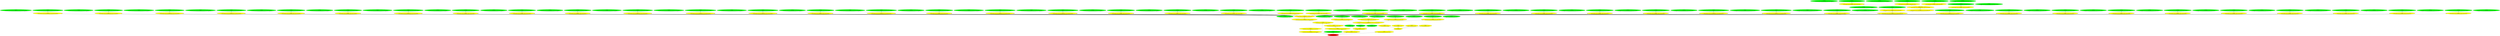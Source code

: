 digraph {
rankdir="BT"
ss_tail_light_16px_unflipped [fillcolor=green style="filled" label="<spriteset>\nss_tail_light_16px_unflipped"]
ss_tail_light_16px_flipped [fillcolor=green style="filled" label="<spriteset>\nss_tail_light_16px_flipped"]
ss_tail_light_empty_unflipped [fillcolor=green style="filled" label="<spriteset>\nss_tail_light_empty_unflipped"]
switch_graphics_layer_tail_light_16px [fillcolor=yellow style="filled" label="<switch>\nswitch_graphics_layer_tail_light_16px"]
ss_spritelayer_cargos_intermodal_cars_empty [fillcolor=green style="filled" label="<spriteset>\nss_spritelayer_cargos_intermodal_cars_empty"]
ss_spritelayer_cargos_intermodal_cars_default_16px_box_DFLT_0_unflipped [fillcolor=green style="filled" label="<spriteset>\nss_spritelayer_cargos_intermodal_cars_default_16px_box_DFLT_0_unflipped"]
ss_spritelayer_cargos_intermodal_cars_default_16px_box_DFLT_0_flipped [fillcolor=green style="filled" label="<spriteset>\nss_spritelayer_cargos_intermodal_cars_default_16px_box_DFLT_0_flipped"]
switch_spritelayer_cargos_intermodal_cars_default_16px_box_DFLT_0 [fillcolor=yellow style="filled" label="<switch>\nswitch_spritelayer_cargos_intermodal_cars_default_16px_box_DFLT_0"]
ss_spritelayer_cargos_intermodal_cars_default_16px_box_DFLT_1_unflipped [fillcolor=green style="filled" label="<spriteset>\nss_spritelayer_cargos_intermodal_cars_default_16px_box_DFLT_1_unflipped"]
ss_spritelayer_cargos_intermodal_cars_default_16px_box_DFLT_1_flipped [fillcolor=green style="filled" label="<spriteset>\nss_spritelayer_cargos_intermodal_cars_default_16px_box_DFLT_1_flipped"]
switch_spritelayer_cargos_intermodal_cars_default_16px_box_DFLT_1 [fillcolor=yellow style="filled" label="<switch>\nswitch_spritelayer_cargos_intermodal_cars_default_16px_box_DFLT_1"]
ss_spritelayer_cargos_intermodal_cars_default_16px_box_DFLT_2_unflipped [fillcolor=green style="filled" label="<spriteset>\nss_spritelayer_cargos_intermodal_cars_default_16px_box_DFLT_2_unflipped"]
ss_spritelayer_cargos_intermodal_cars_default_16px_box_DFLT_2_flipped [fillcolor=green style="filled" label="<spriteset>\nss_spritelayer_cargos_intermodal_cars_default_16px_box_DFLT_2_flipped"]
switch_spritelayer_cargos_intermodal_cars_default_16px_box_DFLT_2 [fillcolor=yellow style="filled" label="<switch>\nswitch_spritelayer_cargos_intermodal_cars_default_16px_box_DFLT_2"]
switch_spritelayer_cargos_intermodal_cars_random_default_16px_box_DFLT [fillcolor=yellow style="filled" label="<random_switch>\nswitch_spritelayer_cargos_intermodal_cars_random_default_16px_box_DFLT"]
ss_spritelayer_cargos_intermodal_cars_default_16px_chemicals_tank_DFLT_0_unflipped [fillcolor=green style="filled" label="<spriteset>\nss_spritelayer_cargos_intermodal_cars_default_16px_chemicals_tank_DFLT_0_unflipped"]
ss_spritelayer_cargos_intermodal_cars_default_16px_chemicals_tank_DFLT_0_flipped [fillcolor=green style="filled" label="<spriteset>\nss_spritelayer_cargos_intermodal_cars_default_16px_chemicals_tank_DFLT_0_flipped"]
switch_spritelayer_cargos_intermodal_cars_default_16px_chemicals_tank_DFLT_0 [fillcolor=yellow style="filled" label="<switch>\nswitch_spritelayer_cargos_intermodal_cars_default_16px_chemicals_tank_DFLT_0"]
ss_spritelayer_cargos_intermodal_cars_default_16px_cryo_tank_DFLT_0_unflipped [fillcolor=green style="filled" label="<spriteset>\nss_spritelayer_cargos_intermodal_cars_default_16px_cryo_tank_DFLT_0_unflipped"]
ss_spritelayer_cargos_intermodal_cars_default_16px_cryo_tank_DFLT_0_flipped [fillcolor=green style="filled" label="<spriteset>\nss_spritelayer_cargos_intermodal_cars_default_16px_cryo_tank_DFLT_0_flipped"]
switch_spritelayer_cargos_intermodal_cars_default_16px_cryo_tank_DFLT_0 [fillcolor=yellow style="filled" label="<switch>\nswitch_spritelayer_cargos_intermodal_cars_default_16px_cryo_tank_DFLT_0"]
ss_spritelayer_cargos_intermodal_cars_default_16px_curtain_side_DFLT_0_unflipped [fillcolor=green style="filled" label="<spriteset>\nss_spritelayer_cargos_intermodal_cars_default_16px_curtain_side_DFLT_0_unflipped"]
ss_spritelayer_cargos_intermodal_cars_default_16px_curtain_side_DFLT_0_flipped [fillcolor=green style="filled" label="<spriteset>\nss_spritelayer_cargos_intermodal_cars_default_16px_curtain_side_DFLT_0_flipped"]
switch_spritelayer_cargos_intermodal_cars_default_16px_curtain_side_DFLT_0 [fillcolor=yellow style="filled" label="<switch>\nswitch_spritelayer_cargos_intermodal_cars_default_16px_curtain_side_DFLT_0"]
ss_spritelayer_cargos_intermodal_cars_default_16px_edibles_tank_DFLT_0_unflipped [fillcolor=green style="filled" label="<spriteset>\nss_spritelayer_cargos_intermodal_cars_default_16px_edibles_tank_DFLT_0_unflipped"]
ss_spritelayer_cargos_intermodal_cars_default_16px_edibles_tank_DFLT_0_flipped [fillcolor=green style="filled" label="<spriteset>\nss_spritelayer_cargos_intermodal_cars_default_16px_edibles_tank_DFLT_0_flipped"]
switch_spritelayer_cargos_intermodal_cars_default_16px_edibles_tank_DFLT_0 [fillcolor=yellow style="filled" label="<switch>\nswitch_spritelayer_cargos_intermodal_cars_default_16px_edibles_tank_DFLT_0"]
ss_spritelayer_cargos_intermodal_cars_default_16px_livestock_DFLT_0_unflipped [fillcolor=green style="filled" label="<spriteset>\nss_spritelayer_cargos_intermodal_cars_default_16px_livestock_DFLT_0_unflipped"]
ss_spritelayer_cargos_intermodal_cars_default_16px_livestock_DFLT_0_flipped [fillcolor=green style="filled" label="<spriteset>\nss_spritelayer_cargos_intermodal_cars_default_16px_livestock_DFLT_0_flipped"]
switch_spritelayer_cargos_intermodal_cars_default_16px_livestock_DFLT_0 [fillcolor=yellow style="filled" label="<switch>\nswitch_spritelayer_cargos_intermodal_cars_default_16px_livestock_DFLT_0"]
ss_spritelayer_cargos_intermodal_cars_default_16px_reefer_DFLT_0_unflipped [fillcolor=green style="filled" label="<spriteset>\nss_spritelayer_cargos_intermodal_cars_default_16px_reefer_DFLT_0_unflipped"]
ss_spritelayer_cargos_intermodal_cars_default_16px_reefer_DFLT_0_flipped [fillcolor=green style="filled" label="<spriteset>\nss_spritelayer_cargos_intermodal_cars_default_16px_reefer_DFLT_0_flipped"]
switch_spritelayer_cargos_intermodal_cars_default_16px_reefer_DFLT_0 [fillcolor=yellow style="filled" label="<switch>\nswitch_spritelayer_cargos_intermodal_cars_default_16px_reefer_DFLT_0"]
ss_spritelayer_cargos_intermodal_cars_default_16px_tank_DFLT_0_unflipped [fillcolor=green style="filled" label="<spriteset>\nss_spritelayer_cargos_intermodal_cars_default_16px_tank_DFLT_0_unflipped"]
ss_spritelayer_cargos_intermodal_cars_default_16px_tank_DFLT_0_flipped [fillcolor=green style="filled" label="<spriteset>\nss_spritelayer_cargos_intermodal_cars_default_16px_tank_DFLT_0_flipped"]
switch_spritelayer_cargos_intermodal_cars_default_16px_tank_DFLT_0 [fillcolor=yellow style="filled" label="<switch>\nswitch_spritelayer_cargos_intermodal_cars_default_16px_tank_DFLT_0"]
ss_spritelayer_cargos_intermodal_cars_default_16px_wood_DFLT_0_unflipped [fillcolor=green style="filled" label="<spriteset>\nss_spritelayer_cargos_intermodal_cars_default_16px_wood_DFLT_0_unflipped"]
ss_spritelayer_cargos_intermodal_cars_default_16px_wood_DFLT_0_flipped [fillcolor=green style="filled" label="<spriteset>\nss_spritelayer_cargos_intermodal_cars_default_16px_wood_DFLT_0_flipped"]
switch_spritelayer_cargos_intermodal_cars_default_16px_wood_DFLT_0 [fillcolor=yellow style="filled" label="<switch>\nswitch_spritelayer_cargos_intermodal_cars_default_16px_wood_DFLT_0"]
ss_spritelayer_cargos_intermodal_cars_default_16px_curtain_side_TYRE_0_unflipped [fillcolor=green style="filled" label="<spriteset>\nss_spritelayer_cargos_intermodal_cars_default_16px_curtain_side_TYRE_0_unflipped"]
ss_spritelayer_cargos_intermodal_cars_default_16px_curtain_side_TYRE_0_flipped [fillcolor=green style="filled" label="<spriteset>\nss_spritelayer_cargos_intermodal_cars_default_16px_curtain_side_TYRE_0_flipped"]
switch_spritelayer_cargos_intermodal_cars_default_16px_curtain_side_TYRE_0 [fillcolor=yellow style="filled" label="<switch>\nswitch_spritelayer_cargos_intermodal_cars_default_16px_curtain_side_TYRE_0"]
ss_spritelayer_cargos_intermodal_cars_default_16px_bulk_LIME_0_unflipped [fillcolor=green style="filled" label="<spriteset>\nss_spritelayer_cargos_intermodal_cars_default_16px_bulk_LIME_0_unflipped"]
ss_spritelayer_cargos_intermodal_cars_default_16px_bulk_LIME_0_flipped [fillcolor=green style="filled" label="<spriteset>\nss_spritelayer_cargos_intermodal_cars_default_16px_bulk_LIME_0_flipped"]
switch_spritelayer_cargos_intermodal_cars_default_16px_bulk_LIME_0 [fillcolor=yellow style="filled" label="<switch>\nswitch_spritelayer_cargos_intermodal_cars_default_16px_bulk_LIME_0"]
ss_spritelayer_cargos_intermodal_cars_default_16px_bulk_SAND_0_unflipped [fillcolor=green style="filled" label="<spriteset>\nss_spritelayer_cargos_intermodal_cars_default_16px_bulk_SAND_0_unflipped"]
ss_spritelayer_cargos_intermodal_cars_default_16px_bulk_SAND_0_flipped [fillcolor=green style="filled" label="<spriteset>\nss_spritelayer_cargos_intermodal_cars_default_16px_bulk_SAND_0_flipped"]
switch_spritelayer_cargos_intermodal_cars_default_16px_bulk_SAND_0 [fillcolor=yellow style="filled" label="<switch>\nswitch_spritelayer_cargos_intermodal_cars_default_16px_bulk_SAND_0"]
ss_spritelayer_cargos_intermodal_cars_default_16px_tank_OIL__0_unflipped [fillcolor=green style="filled" label="<spriteset>\nss_spritelayer_cargos_intermodal_cars_default_16px_tank_OIL__0_unflipped"]
ss_spritelayer_cargos_intermodal_cars_default_16px_tank_OIL__0_flipped [fillcolor=green style="filled" label="<spriteset>\nss_spritelayer_cargos_intermodal_cars_default_16px_tank_OIL__0_flipped"]
switch_spritelayer_cargos_intermodal_cars_default_16px_tank_OIL__0 [fillcolor=yellow style="filled" label="<switch>\nswitch_spritelayer_cargos_intermodal_cars_default_16px_tank_OIL__0"]
ss_spritelayer_cargos_intermodal_cars_default_16px_curtain_side_VPTS_0_unflipped [fillcolor=green style="filled" label="<spriteset>\nss_spritelayer_cargos_intermodal_cars_default_16px_curtain_side_VPTS_0_unflipped"]
ss_spritelayer_cargos_intermodal_cars_default_16px_curtain_side_VPTS_0_flipped [fillcolor=green style="filled" label="<spriteset>\nss_spritelayer_cargos_intermodal_cars_default_16px_curtain_side_VPTS_0_flipped"]
switch_spritelayer_cargos_intermodal_cars_default_16px_curtain_side_VPTS_0 [fillcolor=yellow style="filled" label="<switch>\nswitch_spritelayer_cargos_intermodal_cars_default_16px_curtain_side_VPTS_0"]
ss_spritelayer_cargos_intermodal_cars_default_16px_stake_flatrack_ALUM_0_unflipped [fillcolor=green style="filled" label="<spriteset>\nss_spritelayer_cargos_intermodal_cars_default_16px_stake_flatrack_ALUM_0_unflipped"]
ss_spritelayer_cargos_intermodal_cars_default_16px_stake_flatrack_ALUM_0_flipped [fillcolor=green style="filled" label="<spriteset>\nss_spritelayer_cargos_intermodal_cars_default_16px_stake_flatrack_ALUM_0_flipped"]
switch_spritelayer_cargos_intermodal_cars_default_16px_stake_flatrack_ALUM_0 [fillcolor=yellow style="filled" label="<switch>\nswitch_spritelayer_cargos_intermodal_cars_default_16px_stake_flatrack_ALUM_0"]
ss_spritelayer_cargos_intermodal_cars_default_16px_curtain_side_VENG_0_unflipped [fillcolor=green style="filled" label="<spriteset>\nss_spritelayer_cargos_intermodal_cars_default_16px_curtain_side_VENG_0_unflipped"]
ss_spritelayer_cargos_intermodal_cars_default_16px_curtain_side_VENG_0_flipped [fillcolor=green style="filled" label="<spriteset>\nss_spritelayer_cargos_intermodal_cars_default_16px_curtain_side_VENG_0_flipped"]
switch_spritelayer_cargos_intermodal_cars_default_16px_curtain_side_VENG_0 [fillcolor=yellow style="filled" label="<switch>\nswitch_spritelayer_cargos_intermodal_cars_default_16px_curtain_side_VENG_0"]
ss_spritelayer_cargos_intermodal_cars_default_16px_bulk_POTA_0_unflipped [fillcolor=green style="filled" label="<spriteset>\nss_spritelayer_cargos_intermodal_cars_default_16px_bulk_POTA_0_unflipped"]
ss_spritelayer_cargos_intermodal_cars_default_16px_bulk_POTA_0_flipped [fillcolor=green style="filled" label="<spriteset>\nss_spritelayer_cargos_intermodal_cars_default_16px_bulk_POTA_0_flipped"]
switch_spritelayer_cargos_intermodal_cars_default_16px_bulk_POTA_0 [fillcolor=yellow style="filled" label="<switch>\nswitch_spritelayer_cargos_intermodal_cars_default_16px_bulk_POTA_0"]
ss_spritelayer_cargos_intermodal_cars_default_16px_stake_flatrack_STST_0_unflipped [fillcolor=green style="filled" label="<spriteset>\nss_spritelayer_cargos_intermodal_cars_default_16px_stake_flatrack_STST_0_unflipped"]
ss_spritelayer_cargos_intermodal_cars_default_16px_stake_flatrack_STST_0_flipped [fillcolor=green style="filled" label="<spriteset>\nss_spritelayer_cargos_intermodal_cars_default_16px_stake_flatrack_STST_0_flipped"]
switch_spritelayer_cargos_intermodal_cars_default_16px_stake_flatrack_STST_0 [fillcolor=yellow style="filled" label="<switch>\nswitch_spritelayer_cargos_intermodal_cars_default_16px_stake_flatrack_STST_0"]
ss_spritelayer_cargos_intermodal_cars_default_16px_bulk_COAL_0_unflipped [fillcolor=green style="filled" label="<spriteset>\nss_spritelayer_cargos_intermodal_cars_default_16px_bulk_COAL_0_unflipped"]
ss_spritelayer_cargos_intermodal_cars_default_16px_bulk_COAL_0_flipped [fillcolor=green style="filled" label="<spriteset>\nss_spritelayer_cargos_intermodal_cars_default_16px_bulk_COAL_0_flipped"]
switch_spritelayer_cargos_intermodal_cars_default_16px_bulk_COAL_0 [fillcolor=yellow style="filled" label="<switch>\nswitch_spritelayer_cargos_intermodal_cars_default_16px_bulk_COAL_0"]
ss_spritelayer_cargos_intermodal_cars_default_16px_stake_flatrack_STAL_0_unflipped [fillcolor=green style="filled" label="<spriteset>\nss_spritelayer_cargos_intermodal_cars_default_16px_stake_flatrack_STAL_0_unflipped"]
ss_spritelayer_cargos_intermodal_cars_default_16px_stake_flatrack_STAL_0_flipped [fillcolor=green style="filled" label="<spriteset>\nss_spritelayer_cargos_intermodal_cars_default_16px_stake_flatrack_STAL_0_flipped"]
switch_spritelayer_cargos_intermodal_cars_default_16px_stake_flatrack_STAL_0 [fillcolor=yellow style="filled" label="<switch>\nswitch_spritelayer_cargos_intermodal_cars_default_16px_stake_flatrack_STAL_0"]
ss_spritelayer_cargos_intermodal_cars_default_16px_stake_flatrack_STCB_0_unflipped [fillcolor=green style="filled" label="<spriteset>\nss_spritelayer_cargos_intermodal_cars_default_16px_stake_flatrack_STCB_0_unflipped"]
ss_spritelayer_cargos_intermodal_cars_default_16px_stake_flatrack_STCB_0_flipped [fillcolor=green style="filled" label="<spriteset>\nss_spritelayer_cargos_intermodal_cars_default_16px_stake_flatrack_STCB_0_flipped"]
switch_spritelayer_cargos_intermodal_cars_default_16px_stake_flatrack_STCB_0 [fillcolor=yellow style="filled" label="<switch>\nswitch_spritelayer_cargos_intermodal_cars_default_16px_stake_flatrack_STCB_0"]
ss_spritelayer_cargos_intermodal_cars_default_16px_bulk_SCMT_0_unflipped [fillcolor=green style="filled" label="<spriteset>\nss_spritelayer_cargos_intermodal_cars_default_16px_bulk_SCMT_0_unflipped"]
ss_spritelayer_cargos_intermodal_cars_default_16px_bulk_SCMT_0_flipped [fillcolor=green style="filled" label="<spriteset>\nss_spritelayer_cargos_intermodal_cars_default_16px_bulk_SCMT_0_flipped"]
switch_spritelayer_cargos_intermodal_cars_default_16px_bulk_SCMT_0 [fillcolor=yellow style="filled" label="<switch>\nswitch_spritelayer_cargos_intermodal_cars_default_16px_bulk_SCMT_0"]
ss_spritelayer_cargos_intermodal_cars_default_16px_bulk_PHOS_0_unflipped [fillcolor=green style="filled" label="<spriteset>\nss_spritelayer_cargos_intermodal_cars_default_16px_bulk_PHOS_0_unflipped"]
ss_spritelayer_cargos_intermodal_cars_default_16px_bulk_PHOS_0_flipped [fillcolor=green style="filled" label="<spriteset>\nss_spritelayer_cargos_intermodal_cars_default_16px_bulk_PHOS_0_flipped"]
switch_spritelayer_cargos_intermodal_cars_default_16px_bulk_PHOS_0 [fillcolor=yellow style="filled" label="<switch>\nswitch_spritelayer_cargos_intermodal_cars_default_16px_bulk_PHOS_0"]
ss_spritelayer_cargos_intermodal_cars_default_16px_bulk_AORE_0_unflipped [fillcolor=green style="filled" label="<spriteset>\nss_spritelayer_cargos_intermodal_cars_default_16px_bulk_AORE_0_unflipped"]
ss_spritelayer_cargos_intermodal_cars_default_16px_bulk_AORE_0_flipped [fillcolor=green style="filled" label="<spriteset>\nss_spritelayer_cargos_intermodal_cars_default_16px_bulk_AORE_0_flipped"]
switch_spritelayer_cargos_intermodal_cars_default_16px_bulk_AORE_0 [fillcolor=yellow style="filled" label="<switch>\nswitch_spritelayer_cargos_intermodal_cars_default_16px_bulk_AORE_0"]
ss_spritelayer_cargos_intermodal_cars_default_16px_bulk_MNO2_0_unflipped [fillcolor=green style="filled" label="<spriteset>\nss_spritelayer_cargos_intermodal_cars_default_16px_bulk_MNO2_0_unflipped"]
ss_spritelayer_cargos_intermodal_cars_default_16px_bulk_MNO2_0_flipped [fillcolor=green style="filled" label="<spriteset>\nss_spritelayer_cargos_intermodal_cars_default_16px_bulk_MNO2_0_flipped"]
switch_spritelayer_cargos_intermodal_cars_default_16px_bulk_MNO2_0 [fillcolor=yellow style="filled" label="<switch>\nswitch_spritelayer_cargos_intermodal_cars_default_16px_bulk_MNO2_0"]
ss_spritelayer_cargos_intermodal_cars_default_16px_bulk_CORE_0_unflipped [fillcolor=green style="filled" label="<spriteset>\nss_spritelayer_cargos_intermodal_cars_default_16px_bulk_CORE_0_unflipped"]
ss_spritelayer_cargos_intermodal_cars_default_16px_bulk_CORE_0_flipped [fillcolor=green style="filled" label="<spriteset>\nss_spritelayer_cargos_intermodal_cars_default_16px_bulk_CORE_0_flipped"]
switch_spritelayer_cargos_intermodal_cars_default_16px_bulk_CORE_0 [fillcolor=yellow style="filled" label="<switch>\nswitch_spritelayer_cargos_intermodal_cars_default_16px_bulk_CORE_0"]
ss_spritelayer_cargos_intermodal_cars_default_16px_tank_RUBR_0_unflipped [fillcolor=green style="filled" label="<spriteset>\nss_spritelayer_cargos_intermodal_cars_default_16px_tank_RUBR_0_unflipped"]
ss_spritelayer_cargos_intermodal_cars_default_16px_tank_RUBR_0_flipped [fillcolor=green style="filled" label="<spriteset>\nss_spritelayer_cargos_intermodal_cars_default_16px_tank_RUBR_0_flipped"]
switch_spritelayer_cargos_intermodal_cars_default_16px_tank_RUBR_0 [fillcolor=yellow style="filled" label="<switch>\nswitch_spritelayer_cargos_intermodal_cars_default_16px_tank_RUBR_0"]
ss_spritelayer_cargos_intermodal_cars_default_16px_bulk_IORE_0_unflipped [fillcolor=green style="filled" label="<spriteset>\nss_spritelayer_cargos_intermodal_cars_default_16px_bulk_IORE_0_unflipped"]
ss_spritelayer_cargos_intermodal_cars_default_16px_bulk_IORE_0_flipped [fillcolor=green style="filled" label="<spriteset>\nss_spritelayer_cargos_intermodal_cars_default_16px_bulk_IORE_0_flipped"]
switch_spritelayer_cargos_intermodal_cars_default_16px_bulk_IORE_0 [fillcolor=yellow style="filled" label="<switch>\nswitch_spritelayer_cargos_intermodal_cars_default_16px_bulk_IORE_0"]
ss_spritelayer_cargos_intermodal_cars_default_16px_tank_CTAR_0_unflipped [fillcolor=green style="filled" label="<spriteset>\nss_spritelayer_cargos_intermodal_cars_default_16px_tank_CTAR_0_unflipped"]
ss_spritelayer_cargos_intermodal_cars_default_16px_tank_CTAR_0_flipped [fillcolor=green style="filled" label="<spriteset>\nss_spritelayer_cargos_intermodal_cars_default_16px_tank_CTAR_0_flipped"]
switch_spritelayer_cargos_intermodal_cars_default_16px_tank_CTAR_0 [fillcolor=yellow style="filled" label="<switch>\nswitch_spritelayer_cargos_intermodal_cars_default_16px_tank_CTAR_0"]
ss_spritelayer_cargos_intermodal_cars_default_16px_bulk_NITR_0_unflipped [fillcolor=green style="filled" label="<spriteset>\nss_spritelayer_cargos_intermodal_cars_default_16px_bulk_NITR_0_unflipped"]
ss_spritelayer_cargos_intermodal_cars_default_16px_bulk_NITR_0_flipped [fillcolor=green style="filled" label="<spriteset>\nss_spritelayer_cargos_intermodal_cars_default_16px_bulk_NITR_0_flipped"]
switch_spritelayer_cargos_intermodal_cars_default_16px_bulk_NITR_0 [fillcolor=yellow style="filled" label="<switch>\nswitch_spritelayer_cargos_intermodal_cars_default_16px_bulk_NITR_0"]
ss_spritelayer_cargos_intermodal_cars_default_16px_bulk_CASS_0_unflipped [fillcolor=green style="filled" label="<spriteset>\nss_spritelayer_cargos_intermodal_cars_default_16px_bulk_CASS_0_unflipped"]
ss_spritelayer_cargos_intermodal_cars_default_16px_bulk_CASS_0_flipped [fillcolor=green style="filled" label="<spriteset>\nss_spritelayer_cargos_intermodal_cars_default_16px_bulk_CASS_0_flipped"]
switch_spritelayer_cargos_intermodal_cars_default_16px_bulk_CASS_0 [fillcolor=yellow style="filled" label="<switch>\nswitch_spritelayer_cargos_intermodal_cars_default_16px_bulk_CASS_0"]
ss_spritelayer_cargos_intermodal_cars_default_16px_tank_PETR_0_unflipped [fillcolor=green style="filled" label="<spriteset>\nss_spritelayer_cargos_intermodal_cars_default_16px_tank_PETR_0_unflipped"]
ss_spritelayer_cargos_intermodal_cars_default_16px_tank_PETR_0_flipped [fillcolor=green style="filled" label="<spriteset>\nss_spritelayer_cargos_intermodal_cars_default_16px_tank_PETR_0_flipped"]
switch_spritelayer_cargos_intermodal_cars_default_16px_tank_PETR_0 [fillcolor=yellow style="filled" label="<switch>\nswitch_spritelayer_cargos_intermodal_cars_default_16px_tank_PETR_0"]
ss_spritelayer_cargos_intermodal_cars_default_16px_stake_flatrack_ZINC_0_unflipped [fillcolor=green style="filled" label="<spriteset>\nss_spritelayer_cargos_intermodal_cars_default_16px_stake_flatrack_ZINC_0_unflipped"]
ss_spritelayer_cargos_intermodal_cars_default_16px_stake_flatrack_ZINC_0_flipped [fillcolor=green style="filled" label="<spriteset>\nss_spritelayer_cargos_intermodal_cars_default_16px_stake_flatrack_ZINC_0_flipped"]
switch_spritelayer_cargos_intermodal_cars_default_16px_stake_flatrack_ZINC_0 [fillcolor=yellow style="filled" label="<switch>\nswitch_spritelayer_cargos_intermodal_cars_default_16px_stake_flatrack_ZINC_0"]
ss_spritelayer_cargos_intermodal_cars_default_16px_stake_flatrack_PIPE_0_unflipped [fillcolor=green style="filled" label="<spriteset>\nss_spritelayer_cargos_intermodal_cars_default_16px_stake_flatrack_PIPE_0_unflipped"]
ss_spritelayer_cargos_intermodal_cars_default_16px_stake_flatrack_PIPE_0_flipped [fillcolor=green style="filled" label="<spriteset>\nss_spritelayer_cargos_intermodal_cars_default_16px_stake_flatrack_PIPE_0_flipped"]
switch_spritelayer_cargos_intermodal_cars_default_16px_stake_flatrack_PIPE_0 [fillcolor=yellow style="filled" label="<switch>\nswitch_spritelayer_cargos_intermodal_cars_default_16px_stake_flatrack_PIPE_0"]
ss_spritelayer_cargos_intermodal_cars_default_16px_bulk_GRVL_0_unflipped [fillcolor=green style="filled" label="<spriteset>\nss_spritelayer_cargos_intermodal_cars_default_16px_bulk_GRVL_0_unflipped"]
ss_spritelayer_cargos_intermodal_cars_default_16px_bulk_GRVL_0_flipped [fillcolor=green style="filled" label="<spriteset>\nss_spritelayer_cargos_intermodal_cars_default_16px_bulk_GRVL_0_flipped"]
switch_spritelayer_cargos_intermodal_cars_default_16px_bulk_GRVL_0 [fillcolor=yellow style="filled" label="<switch>\nswitch_spritelayer_cargos_intermodal_cars_default_16px_bulk_GRVL_0"]
ss_spritelayer_cargos_intermodal_cars_default_16px_cryo_tank_CHLO_0_unflipped [fillcolor=green style="filled" label="<spriteset>\nss_spritelayer_cargos_intermodal_cars_default_16px_cryo_tank_CHLO_0_unflipped"]
ss_spritelayer_cargos_intermodal_cars_default_16px_cryo_tank_CHLO_0_flipped [fillcolor=green style="filled" label="<spriteset>\nss_spritelayer_cargos_intermodal_cars_default_16px_cryo_tank_CHLO_0_flipped"]
switch_spritelayer_cargos_intermodal_cars_default_16px_cryo_tank_CHLO_0 [fillcolor=yellow style="filled" label="<switch>\nswitch_spritelayer_cargos_intermodal_cars_default_16px_cryo_tank_CHLO_0"]
ss_spritelayer_cargos_intermodal_cars_default_16px_bulk_COKE_0_unflipped [fillcolor=green style="filled" label="<spriteset>\nss_spritelayer_cargos_intermodal_cars_default_16px_bulk_COKE_0_unflipped"]
ss_spritelayer_cargos_intermodal_cars_default_16px_bulk_COKE_0_flipped [fillcolor=green style="filled" label="<spriteset>\nss_spritelayer_cargos_intermodal_cars_default_16px_bulk_COKE_0_flipped"]
switch_spritelayer_cargos_intermodal_cars_default_16px_bulk_COKE_0 [fillcolor=yellow style="filled" label="<switch>\nswitch_spritelayer_cargos_intermodal_cars_default_16px_bulk_COKE_0"]
ss_spritelayer_cargos_intermodal_cars_default_16px_bulk_KAOL_0_unflipped [fillcolor=green style="filled" label="<spriteset>\nss_spritelayer_cargos_intermodal_cars_default_16px_bulk_KAOL_0_unflipped"]
ss_spritelayer_cargos_intermodal_cars_default_16px_bulk_KAOL_0_flipped [fillcolor=green style="filled" label="<spriteset>\nss_spritelayer_cargos_intermodal_cars_default_16px_bulk_KAOL_0_flipped"]
switch_spritelayer_cargos_intermodal_cars_default_16px_bulk_KAOL_0 [fillcolor=yellow style="filled" label="<switch>\nswitch_spritelayer_cargos_intermodal_cars_default_16px_bulk_KAOL_0"]
ss_spritelayer_cargos_intermodal_cars_default_16px_bulk_PORE_0_unflipped [fillcolor=green style="filled" label="<spriteset>\nss_spritelayer_cargos_intermodal_cars_default_16px_bulk_PORE_0_unflipped"]
ss_spritelayer_cargos_intermodal_cars_default_16px_bulk_PORE_0_flipped [fillcolor=green style="filled" label="<spriteset>\nss_spritelayer_cargos_intermodal_cars_default_16px_bulk_PORE_0_flipped"]
switch_spritelayer_cargos_intermodal_cars_default_16px_bulk_PORE_0 [fillcolor=yellow style="filled" label="<switch>\nswitch_spritelayer_cargos_intermodal_cars_default_16px_bulk_PORE_0"]
ss_spritelayer_cargos_intermodal_cars_default_16px_bulk_SGBT_0_unflipped [fillcolor=green style="filled" label="<spriteset>\nss_spritelayer_cargos_intermodal_cars_default_16px_bulk_SGBT_0_unflipped"]
ss_spritelayer_cargos_intermodal_cars_default_16px_bulk_SGBT_0_flipped [fillcolor=green style="filled" label="<spriteset>\nss_spritelayer_cargos_intermodal_cars_default_16px_bulk_SGBT_0_flipped"]
switch_spritelayer_cargos_intermodal_cars_default_16px_bulk_SGBT_0 [fillcolor=yellow style="filled" label="<switch>\nswitch_spritelayer_cargos_intermodal_cars_default_16px_bulk_SGBT_0"]
ss_spritelayer_cargos_intermodal_cars_default_16px_bulk_SLAG_0_unflipped [fillcolor=green style="filled" label="<spriteset>\nss_spritelayer_cargos_intermodal_cars_default_16px_bulk_SLAG_0_unflipped"]
ss_spritelayer_cargos_intermodal_cars_default_16px_bulk_SLAG_0_flipped [fillcolor=green style="filled" label="<spriteset>\nss_spritelayer_cargos_intermodal_cars_default_16px_bulk_SLAG_0_flipped"]
switch_spritelayer_cargos_intermodal_cars_default_16px_bulk_SLAG_0 [fillcolor=yellow style="filled" label="<switch>\nswitch_spritelayer_cargos_intermodal_cars_default_16px_bulk_SLAG_0"]
ss_spritelayer_cargos_intermodal_cars_default_16px_bulk_SALT_0_unflipped [fillcolor=green style="filled" label="<spriteset>\nss_spritelayer_cargos_intermodal_cars_default_16px_bulk_SALT_0_unflipped"]
ss_spritelayer_cargos_intermodal_cars_default_16px_bulk_SALT_0_flipped [fillcolor=green style="filled" label="<spriteset>\nss_spritelayer_cargos_intermodal_cars_default_16px_bulk_SALT_0_flipped"]
switch_spritelayer_cargos_intermodal_cars_default_16px_bulk_SALT_0 [fillcolor=yellow style="filled" label="<switch>\nswitch_spritelayer_cargos_intermodal_cars_default_16px_bulk_SALT_0"]
ss_spritelayer_cargos_intermodal_cars_default_16px_bulk_SASH_0_unflipped [fillcolor=green style="filled" label="<spriteset>\nss_spritelayer_cargos_intermodal_cars_default_16px_bulk_SASH_0_unflipped"]
ss_spritelayer_cargos_intermodal_cars_default_16px_bulk_SASH_0_flipped [fillcolor=green style="filled" label="<spriteset>\nss_spritelayer_cargos_intermodal_cars_default_16px_bulk_SASH_0_flipped"]
switch_spritelayer_cargos_intermodal_cars_default_16px_bulk_SASH_0 [fillcolor=yellow style="filled" label="<switch>\nswitch_spritelayer_cargos_intermodal_cars_default_16px_bulk_SASH_0"]
ss_spritelayer_cargos_intermodal_cars_default_16px_tank_SULP_0_unflipped [fillcolor=green style="filled" label="<spriteset>\nss_spritelayer_cargos_intermodal_cars_default_16px_tank_SULP_0_unflipped"]
ss_spritelayer_cargos_intermodal_cars_default_16px_tank_SULP_0_flipped [fillcolor=green style="filled" label="<spriteset>\nss_spritelayer_cargos_intermodal_cars_default_16px_tank_SULP_0_flipped"]
switch_spritelayer_cargos_intermodal_cars_default_16px_tank_SULP_0 [fillcolor=yellow style="filled" label="<switch>\nswitch_spritelayer_cargos_intermodal_cars_default_16px_tank_SULP_0"]
ss_spritelayer_cargos_intermodal_cars_default_16px_bulk_CLAY_0_unflipped [fillcolor=green style="filled" label="<spriteset>\nss_spritelayer_cargos_intermodal_cars_default_16px_bulk_CLAY_0_unflipped"]
ss_spritelayer_cargos_intermodal_cars_default_16px_bulk_CLAY_0_flipped [fillcolor=green style="filled" label="<spriteset>\nss_spritelayer_cargos_intermodal_cars_default_16px_bulk_CLAY_0_flipped"]
switch_spritelayer_cargos_intermodal_cars_default_16px_bulk_CLAY_0 [fillcolor=yellow style="filled" label="<switch>\nswitch_spritelayer_cargos_intermodal_cars_default_16px_bulk_CLAY_0"]
switch_spritelayer_cargos_containers_check_cargo_class_liquid_default_16px [fillcolor=yellow style="filled" label="<switch>\nswitch_spritelayer_cargos_containers_check_cargo_class_liquid_default_16px"]
switch_spritelayer_cargos_containers_check_cargo_class_refrigerated_default_16px [fillcolor=yellow style="filled" label="<switch>\nswitch_spritelayer_cargos_containers_check_cargo_class_refrigerated_default_16px"]
switch_spritelayer_cargos_intermodal_cars_default_16px [fillcolor=yellow style="filled" label="<switch>\nswitch_spritelayer_cargos_intermodal_cars_default_16px"]
switch_cargo_capacity_by_cargo_0 [fillcolor=yellow style="filled" label="<switch>\nswitch_cargo_capacity_by_cargo_0"]
switch_cargo_capacity_by_cargo_1 [fillcolor=yellow style="filled" label="<switch>\nswitch_cargo_capacity_by_cargo_1"]
switch_cargo_capacity_by_cargo_2 [fillcolor=yellow style="filled" label="<switch>\nswitch_cargo_capacity_by_cargo_2"]
switch_cargo_capacity_by_cargo_3 [fillcolor=yellow style="filled" label="<switch>\nswitch_cargo_capacity_by_cargo_3"]
switch_cargo_capacity [fillcolor=yellow style="filled" label="<switch>\nswitch_cargo_capacity"]
intermodal_car_switch_colour_mapping_not_a_cargo_sprinter [fillcolor=yellow style="filled" label="<switch>\nintermodal_car_switch_colour_mapping_not_a_cargo_sprinter"]
intermodal_car_switch_colour_mapping_force_if_cargo_sprinter [fillcolor=yellow style="filled" label="<switch>\nintermodal_car_switch_colour_mapping_force_if_cargo_sprinter"]
intermodal_car_pony_gen_4A_ss_default_unflipped [fillcolor=green style="filled" label="<spriteset>\nintermodal_car_pony_gen_4A_ss_default_unflipped"]
intermodal_car_pony_gen_4A_ss_default_flipped [fillcolor=green style="filled" label="<spriteset>\nintermodal_car_pony_gen_4A_ss_default_flipped"]
intermodal_car_pony_gen_4A_switch_graphics_platform_default [fillcolor=yellow style="filled" label="<switch>\nintermodal_car_pony_gen_4A_switch_graphics_platform_default"]
intermodal_car_pony_gen_4A_ss_first_unflipped [fillcolor=green style="filled" label="<spriteset>\nintermodal_car_pony_gen_4A_ss_first_unflipped"]
intermodal_car_pony_gen_4A_ss_first_flipped [fillcolor=green style="filled" label="<spriteset>\nintermodal_car_pony_gen_4A_ss_first_flipped"]
intermodal_car_pony_gen_4A_switch_graphics_platform_first [fillcolor=yellow style="filled" label="<switch>\nintermodal_car_pony_gen_4A_switch_graphics_platform_first"]
intermodal_car_pony_gen_4A_ss_last_unflipped [fillcolor=green style="filled" label="<spriteset>\nintermodal_car_pony_gen_4A_ss_last_unflipped"]
intermodal_car_pony_gen_4A_ss_last_flipped [fillcolor=green style="filled" label="<spriteset>\nintermodal_car_pony_gen_4A_ss_last_flipped"]
intermodal_car_pony_gen_4A_switch_graphics_platform_last [fillcolor=yellow style="filled" label="<switch>\nintermodal_car_pony_gen_4A_switch_graphics_platform_last"]
intermodal_car_pony_gen_4A_ss_middle_unflipped [fillcolor=green style="filled" label="<spriteset>\nintermodal_car_pony_gen_4A_ss_middle_unflipped"]
intermodal_car_pony_gen_4A_ss_middle_flipped [fillcolor=green style="filled" label="<spriteset>\nintermodal_car_pony_gen_4A_ss_middle_flipped"]
intermodal_car_pony_gen_4A_switch_graphics_platform_middle [fillcolor=yellow style="filled" label="<switch>\nintermodal_car_pony_gen_4A_switch_graphics_platform_middle"]
intermodal_car_pony_gen_4A_switch_graphics_platform_position_in_consist_entry_point [fillcolor=yellow style="filled" label="<switch>\nintermodal_car_pony_gen_4A_switch_graphics_platform_position_in_consist_entry_point"]
intermodal_car_pony_gen_4A_switch_graphics_containers_check_cargo [fillcolor=yellow style="filled" label="<switch>\nintermodal_car_pony_gen_4A_switch_graphics_containers_check_cargo"]
intermodal_car_pony_gen_4A_switch_graphics_containers [fillcolor=yellow style="filled" label="<switch>\nintermodal_car_pony_gen_4A_switch_graphics_containers"]
intermodal_car_pony_gen_4A_switch_graphics_vehicle [fillcolor=yellow style="filled" label="<switch>\nintermodal_car_pony_gen_4A_switch_graphics_vehicle"]
intermodal_car_pony_gen_4A_ss_vehicle_purchase [fillcolor=green style="filled" label="<spriteset>\nintermodal_car_pony_gen_4A_ss_vehicle_purchase"]
intermodal_car_pony_gen_4A_switch_set_layers_register_more_sprites [fillcolor=yellow style="filled" label="<switch>\nintermodal_car_pony_gen_4A_switch_set_layers_register_more_sprites"]
intermodal_car_pony_gen_4A_switch_graphics [fillcolor=yellow style="filled" label="<switch>\nintermodal_car_pony_gen_4A_switch_graphics"]
intermodal_car_pony_gen_4A_switch_cargo_capacity [fillcolor=yellow style="filled" label="<switch>\nintermodal_car_pony_gen_4A_switch_cargo_capacity"]
intermodal_car_pony_gen_4A [fillcolor=red style="filled" label="<FEAT_TRAINS 3880>\nintermodal_car_pony_gen_4A"]
switch_spritelayer_cargos_intermodal_cars_default_16px_cryo_tank_CHLO_0->ss_spritelayer_cargos_intermodal_cars_default_16px_cryo_tank_CHLO_0_flipped
switch_spritelayer_cargos_intermodal_cars_default_16px_curtain_side_DFLT_0->ss_spritelayer_cargos_intermodal_cars_default_16px_curtain_side_DFLT_0_unflipped
switch_spritelayer_cargos_intermodal_cars_default_16px->switch_spritelayer_cargos_intermodal_cars_default_16px_curtain_side_VPTS_0
intermodal_car_pony_gen_4A_switch_graphics_containers_check_cargo->ss_spritelayer_cargos_intermodal_cars_empty
switch_spritelayer_cargos_intermodal_cars_default_16px_bulk_IORE_0->ss_spritelayer_cargos_intermodal_cars_default_16px_bulk_IORE_0_unflipped
switch_spritelayer_cargos_intermodal_cars_default_16px_bulk_POTA_0->ss_spritelayer_cargos_intermodal_cars_default_16px_bulk_POTA_0_flipped
intermodal_car_pony_gen_4A_switch_graphics_platform_middle->intermodal_car_pony_gen_4A_ss_middle_unflipped
switch_spritelayer_cargos_intermodal_cars_default_16px->switch_spritelayer_cargos_intermodal_cars_default_16px_bulk_GRVL_0
switch_spritelayer_cargos_intermodal_cars_default_16px->switch_spritelayer_cargos_intermodal_cars_default_16px_tank_SULP_0
intermodal_car_pony_gen_4A_switch_graphics->intermodal_car_pony_gen_4A_switch_set_layers_register_more_sprites
intermodal_car_pony_gen_4A_switch_graphics->switch_graphics_layer_tail_light_16px
intermodal_car_pony_gen_4A->intermodal_car_pony_gen_4A_ss_vehicle_purchase
switch_spritelayer_cargos_intermodal_cars_default_16px_bulk_SAND_0->ss_spritelayer_cargos_intermodal_cars_default_16px_bulk_SAND_0_unflipped
switch_spritelayer_cargos_intermodal_cars_default_16px_curtain_side_VPTS_0->ss_spritelayer_cargos_intermodal_cars_default_16px_curtain_side_VPTS_0_flipped
intermodal_car_pony_gen_4A->intermodal_car_pony_gen_4A_switch_graphics
switch_spritelayer_cargos_intermodal_cars_default_16px_cryo_tank_DFLT_0->ss_spritelayer_cargos_intermodal_cars_default_16px_cryo_tank_DFLT_0_unflipped
switch_spritelayer_cargos_intermodal_cars_default_16px_stake_flatrack_PIPE_0->ss_spritelayer_cargos_intermodal_cars_default_16px_stake_flatrack_PIPE_0_unflipped
switch_spritelayer_cargos_intermodal_cars_default_16px_tank_OIL__0->ss_spritelayer_cargos_intermodal_cars_default_16px_tank_OIL__0_unflipped
intermodal_car_pony_gen_4A->intermodal_car_pony_gen_4A_switch_cargo_capacity
switch_spritelayer_cargos_intermodal_cars_default_16px_bulk_MNO2_0->ss_spritelayer_cargos_intermodal_cars_default_16px_bulk_MNO2_0_unflipped
switch_spritelayer_cargos_intermodal_cars_default_16px_bulk_MNO2_0->ss_spritelayer_cargos_intermodal_cars_default_16px_bulk_MNO2_0_flipped
switch_spritelayer_cargos_intermodal_cars_default_16px_bulk_IORE_0->ss_spritelayer_cargos_intermodal_cars_default_16px_bulk_IORE_0_flipped
switch_spritelayer_cargos_intermodal_cars_default_16px_tank_RUBR_0->ss_spritelayer_cargos_intermodal_cars_default_16px_tank_RUBR_0_flipped
switch_spritelayer_cargos_intermodal_cars_default_16px_bulk_NITR_0->ss_spritelayer_cargos_intermodal_cars_default_16px_bulk_NITR_0_flipped
intermodal_car_pony_gen_4A_switch_graphics_platform_middle->intermodal_car_pony_gen_4A_ss_middle_flipped
switch_spritelayer_cargos_intermodal_cars_default_16px->switch_spritelayer_cargos_intermodal_cars_default_16px_bulk_SCMT_0
switch_spritelayer_cargos_intermodal_cars_default_16px_bulk_SCMT_0->ss_spritelayer_cargos_intermodal_cars_default_16px_bulk_SCMT_0_flipped
switch_spritelayer_cargos_intermodal_cars_default_16px_chemicals_tank_DFLT_0->ss_spritelayer_cargos_intermodal_cars_default_16px_chemicals_tank_DFLT_0_unflipped
switch_spritelayer_cargos_intermodal_cars_default_16px_box_DFLT_0->ss_spritelayer_cargos_intermodal_cars_default_16px_box_DFLT_0_unflipped
switch_spritelayer_cargos_intermodal_cars_default_16px->switch_spritelayer_cargos_intermodal_cars_default_16px_wood_DFLT_0
switch_spritelayer_cargos_intermodal_cars_default_16px->switch_spritelayer_cargos_intermodal_cars_default_16px_stake_flatrack_PIPE_0
switch_spritelayer_cargos_intermodal_cars_default_16px_box_DFLT_1->ss_spritelayer_cargos_intermodal_cars_default_16px_box_DFLT_1_flipped
switch_spritelayer_cargos_intermodal_cars_default_16px_tank_SULP_0->ss_spritelayer_cargos_intermodal_cars_default_16px_tank_SULP_0_flipped
switch_spritelayer_cargos_intermodal_cars_default_16px_bulk_LIME_0->ss_spritelayer_cargos_intermodal_cars_default_16px_bulk_LIME_0_flipped
switch_spritelayer_cargos_intermodal_cars_default_16px_bulk_SASH_0->ss_spritelayer_cargos_intermodal_cars_default_16px_bulk_SASH_0_flipped
intermodal_car_pony_gen_4A->intermodal_car_switch_colour_mapping_force_if_cargo_sprinter
switch_spritelayer_cargos_intermodal_cars_default_16px_tank_SULP_0->ss_spritelayer_cargos_intermodal_cars_default_16px_tank_SULP_0_unflipped
switch_spritelayer_cargos_intermodal_cars_default_16px->switch_spritelayer_cargos_intermodal_cars_default_16px_stake_flatrack_STCB_0
switch_spritelayer_cargos_intermodal_cars_default_16px->switch_spritelayer_cargos_intermodal_cars_default_16px_bulk_SAND_0
switch_spritelayer_cargos_intermodal_cars_default_16px_stake_flatrack_STCB_0->ss_spritelayer_cargos_intermodal_cars_default_16px_stake_flatrack_STCB_0_flipped
intermodal_car_pony_gen_4A_switch_graphics_platform_position_in_consist_entry_point->intermodal_car_pony_gen_4A_switch_graphics_platform_first
switch_spritelayer_cargos_intermodal_cars_default_16px_bulk_AORE_0->ss_spritelayer_cargos_intermodal_cars_default_16px_bulk_AORE_0_flipped
switch_spritelayer_cargos_intermodal_cars_default_16px_box_DFLT_0->ss_spritelayer_cargos_intermodal_cars_default_16px_box_DFLT_0_flipped
switch_spritelayer_cargos_intermodal_cars_default_16px_stake_flatrack_ALUM_0->ss_spritelayer_cargos_intermodal_cars_default_16px_stake_flatrack_ALUM_0_unflipped
switch_spritelayer_cargos_intermodal_cars_default_16px_stake_flatrack_ZINC_0->ss_spritelayer_cargos_intermodal_cars_default_16px_stake_flatrack_ZINC_0_flipped
switch_spritelayer_cargos_intermodal_cars_default_16px_tank_OIL__0->ss_spritelayer_cargos_intermodal_cars_default_16px_tank_OIL__0_flipped
switch_spritelayer_cargos_intermodal_cars_default_16px_bulk_COAL_0->ss_spritelayer_cargos_intermodal_cars_default_16px_bulk_COAL_0_flipped
switch_spritelayer_cargos_intermodal_cars_default_16px->switch_spritelayer_cargos_intermodal_cars_default_16px_bulk_CASS_0
switch_spritelayer_cargos_intermodal_cars_default_16px->switch_spritelayer_cargos_intermodal_cars_default_16px_tank_RUBR_0
intermodal_car_pony_gen_4A_switch_graphics_platform_default->intermodal_car_pony_gen_4A_ss_default_unflipped
intermodal_car_pony_gen_4A_switch_graphics_platform_position_in_consist_entry_point->intermodal_car_pony_gen_4A_switch_graphics_platform_default
switch_spritelayer_cargos_intermodal_cars_default_16px_bulk_SGBT_0->ss_spritelayer_cargos_intermodal_cars_default_16px_bulk_SGBT_0_unflipped
switch_spritelayer_cargos_intermodal_cars_default_16px_livestock_DFLT_0->ss_spritelayer_cargos_intermodal_cars_default_16px_livestock_DFLT_0_flipped
switch_spritelayer_cargos_containers_check_cargo_class_liquid_default_16px->switch_spritelayer_cargos_intermodal_cars_random_default_16px_box_DFLT
switch_spritelayer_cargos_intermodal_cars_default_16px_tank_CTAR_0->ss_spritelayer_cargos_intermodal_cars_default_16px_tank_CTAR_0_flipped
switch_spritelayer_cargos_intermodal_cars_default_16px_curtain_side_TYRE_0->ss_spritelayer_cargos_intermodal_cars_default_16px_curtain_side_TYRE_0_unflipped
intermodal_car_pony_gen_4A_switch_cargo_capacity->switch_cargo_capacity
switch_graphics_layer_tail_light_16px->ss_tail_light_16px_flipped
switch_spritelayer_cargos_intermodal_cars_default_16px_bulk_AORE_0->ss_spritelayer_cargos_intermodal_cars_default_16px_bulk_AORE_0_unflipped
intermodal_car_pony_gen_4A_switch_graphics_platform_position_in_consist_entry_point->intermodal_car_pony_gen_4A_switch_graphics_platform_middle
switch_spritelayer_cargos_intermodal_cars_default_16px_bulk_SAND_0->ss_spritelayer_cargos_intermodal_cars_default_16px_bulk_SAND_0_flipped
switch_spritelayer_cargos_intermodal_cars_default_16px_bulk_SALT_0->ss_spritelayer_cargos_intermodal_cars_default_16px_bulk_SALT_0_unflipped
switch_spritelayer_cargos_intermodal_cars_default_16px_curtain_side_VENG_0->ss_spritelayer_cargos_intermodal_cars_default_16px_curtain_side_VENG_0_flipped
switch_spritelayer_cargos_intermodal_cars_default_16px->switch_spritelayer_cargos_intermodal_cars_default_16px_bulk_KAOL_0
intermodal_car_pony_gen_4A_switch_graphics_platform_first->intermodal_car_pony_gen_4A_ss_first_unflipped
intermodal_car_pony_gen_4A_switch_graphics_platform_last->intermodal_car_pony_gen_4A_ss_last_unflipped
switch_spritelayer_cargos_intermodal_cars_default_16px_tank_PETR_0->ss_spritelayer_cargos_intermodal_cars_default_16px_tank_PETR_0_flipped
switch_spritelayer_cargos_intermodal_cars_default_16px_reefer_DFLT_0->ss_spritelayer_cargos_intermodal_cars_default_16px_reefer_DFLT_0_flipped
switch_spritelayer_cargos_containers_check_cargo_class_liquid_default_16px->switch_spritelayer_cargos_intermodal_cars_default_16px_tank_DFLT_0
switch_cargo_capacity->switch_cargo_capacity_by_cargo_1
switch_spritelayer_cargos_intermodal_cars_default_16px_bulk_POTA_0->ss_spritelayer_cargos_intermodal_cars_default_16px_bulk_POTA_0_unflipped
switch_spritelayer_cargos_intermodal_cars_default_16px->switch_spritelayer_cargos_intermodal_cars_default_16px_stake_flatrack_STAL_0
switch_spritelayer_cargos_intermodal_cars_default_16px_bulk_PORE_0->ss_spritelayer_cargos_intermodal_cars_default_16px_bulk_PORE_0_unflipped
switch_spritelayer_cargos_intermodal_cars_default_16px_bulk_COAL_0->ss_spritelayer_cargos_intermodal_cars_default_16px_bulk_COAL_0_unflipped
switch_spritelayer_cargos_intermodal_cars_default_16px->switch_spritelayer_cargos_intermodal_cars_default_16px_stake_flatrack_STST_0
switch_spritelayer_cargos_intermodal_cars_default_16px_bulk_PHOS_0->ss_spritelayer_cargos_intermodal_cars_default_16px_bulk_PHOS_0_flipped
switch_spritelayer_cargos_intermodal_cars_default_16px->switch_spritelayer_cargos_intermodal_cars_default_16px_bulk_SASH_0
switch_spritelayer_cargos_intermodal_cars_default_16px_tank_DFLT_0->ss_spritelayer_cargos_intermodal_cars_default_16px_tank_DFLT_0_unflipped
switch_spritelayer_cargos_intermodal_cars_default_16px_stake_flatrack_STST_0->ss_spritelayer_cargos_intermodal_cars_default_16px_stake_flatrack_STST_0_unflipped
switch_spritelayer_cargos_intermodal_cars_default_16px->switch_spritelayer_cargos_intermodal_cars_default_16px_reefer_DFLT_0
switch_spritelayer_cargos_intermodal_cars_default_16px->switch_spritelayer_cargos_intermodal_cars_default_16px_chemicals_tank_DFLT_0
switch_spritelayer_cargos_intermodal_cars_default_16px_wood_DFLT_0->ss_spritelayer_cargos_intermodal_cars_default_16px_wood_DFLT_0_unflipped
intermodal_car_pony_gen_4A->intermodal_car_pony_gen_4A_switch_graphics_containers
switch_spritelayer_cargos_intermodal_cars_default_16px_edibles_tank_DFLT_0->ss_spritelayer_cargos_intermodal_cars_default_16px_edibles_tank_DFLT_0_flipped
switch_spritelayer_cargos_intermodal_cars_default_16px->switch_spritelayer_cargos_intermodal_cars_default_16px_tank_OIL__0
switch_spritelayer_cargos_intermodal_cars_default_16px_livestock_DFLT_0->ss_spritelayer_cargos_intermodal_cars_default_16px_livestock_DFLT_0_unflipped
switch_spritelayer_cargos_intermodal_cars_default_16px_bulk_COKE_0->ss_spritelayer_cargos_intermodal_cars_default_16px_bulk_COKE_0_unflipped
switch_spritelayer_cargos_intermodal_cars_default_16px_edibles_tank_DFLT_0->ss_spritelayer_cargos_intermodal_cars_default_16px_edibles_tank_DFLT_0_unflipped
switch_spritelayer_cargos_intermodal_cars_default_16px_bulk_KAOL_0->ss_spritelayer_cargos_intermodal_cars_default_16px_bulk_KAOL_0_flipped
switch_spritelayer_cargos_intermodal_cars_default_16px->switch_spritelayer_cargos_intermodal_cars_default_16px_bulk_IORE_0
switch_spritelayer_cargos_intermodal_cars_default_16px_curtain_side_VPTS_0->ss_spritelayer_cargos_intermodal_cars_default_16px_curtain_side_VPTS_0_unflipped
switch_spritelayer_cargos_intermodal_cars_default_16px_bulk_CORE_0->ss_spritelayer_cargos_intermodal_cars_default_16px_bulk_CORE_0_unflipped
switch_spritelayer_cargos_intermodal_cars_default_16px_tank_PETR_0->ss_spritelayer_cargos_intermodal_cars_default_16px_tank_PETR_0_unflipped
switch_spritelayer_cargos_intermodal_cars_default_16px_stake_flatrack_STAL_0->ss_spritelayer_cargos_intermodal_cars_default_16px_stake_flatrack_STAL_0_flipped
switch_spritelayer_cargos_intermodal_cars_default_16px->switch_spritelayer_cargos_intermodal_cars_default_16px_curtain_side_VENG_0
switch_graphics_layer_tail_light_16px->ss_tail_light_empty_unflipped
intermodal_car_pony_gen_4A_switch_graphics_platform_default->intermodal_car_pony_gen_4A_ss_default_flipped
switch_spritelayer_cargos_intermodal_cars_default_16px->switch_spritelayer_cargos_intermodal_cars_default_16px_bulk_NITR_0
switch_spritelayer_cargos_intermodal_cars_default_16px_bulk_PHOS_0->ss_spritelayer_cargos_intermodal_cars_default_16px_bulk_PHOS_0_unflipped
intermodal_car_pony_gen_4A_switch_graphics_containers_check_cargo->switch_spritelayer_cargos_intermodal_cars_default_16px
switch_spritelayer_cargos_intermodal_cars_default_16px->switch_spritelayer_cargos_intermodal_cars_default_16px_cryo_tank_CHLO_0
switch_spritelayer_cargos_intermodal_cars_default_16px_bulk_GRVL_0->ss_spritelayer_cargos_intermodal_cars_default_16px_bulk_GRVL_0_flipped
switch_spritelayer_cargos_intermodal_cars_default_16px_bulk_SASH_0->ss_spritelayer_cargos_intermodal_cars_default_16px_bulk_SASH_0_unflipped
switch_spritelayer_cargos_intermodal_cars_default_16px_bulk_CORE_0->ss_spritelayer_cargos_intermodal_cars_default_16px_bulk_CORE_0_flipped
intermodal_car_pony_gen_4A_switch_graphics_platform_position_in_consist_entry_point->intermodal_car_pony_gen_4A_switch_graphics_platform_last
switch_spritelayer_cargos_intermodal_cars_default_16px_cryo_tank_DFLT_0->ss_spritelayer_cargos_intermodal_cars_default_16px_cryo_tank_DFLT_0_flipped
switch_spritelayer_cargos_intermodal_cars_default_16px_chemicals_tank_DFLT_0->ss_spritelayer_cargos_intermodal_cars_default_16px_chemicals_tank_DFLT_0_flipped
switch_cargo_capacity->switch_cargo_capacity_by_cargo_3
switch_cargo_capacity->switch_cargo_capacity_by_cargo_0
switch_spritelayer_cargos_intermodal_cars_default_16px_box_DFLT_1->ss_spritelayer_cargos_intermodal_cars_default_16px_box_DFLT_1_unflipped
switch_spritelayer_cargos_intermodal_cars_default_16px_bulk_CLAY_0->ss_spritelayer_cargos_intermodal_cars_default_16px_bulk_CLAY_0_unflipped
switch_spritelayer_cargos_intermodal_cars_default_16px->switch_spritelayer_cargos_intermodal_cars_default_16px_bulk_SGBT_0
switch_spritelayer_cargos_intermodal_cars_default_16px_box_DFLT_2->ss_spritelayer_cargos_intermodal_cars_default_16px_box_DFLT_2_unflipped
switch_spritelayer_cargos_intermodal_cars_default_16px_tank_CTAR_0->ss_spritelayer_cargos_intermodal_cars_default_16px_tank_CTAR_0_unflipped
switch_spritelayer_cargos_intermodal_cars_default_16px->switch_spritelayer_cargos_intermodal_cars_default_16px_bulk_MNO2_0
switch_spritelayer_cargos_intermodal_cars_random_default_16px_box_DFLT->switch_spritelayer_cargos_intermodal_cars_default_16px_box_DFLT_1
intermodal_car_switch_colour_mapping_force_if_cargo_sprinter->intermodal_car_switch_colour_mapping_not_a_cargo_sprinter
switch_spritelayer_cargos_intermodal_cars_default_16px_curtain_side_VENG_0->ss_spritelayer_cargos_intermodal_cars_default_16px_curtain_side_VENG_0_unflipped
switch_spritelayer_cargos_intermodal_cars_random_default_16px_box_DFLT->switch_spritelayer_cargos_intermodal_cars_default_16px_box_DFLT_0
switch_spritelayer_cargos_intermodal_cars_default_16px->switch_spritelayer_cargos_intermodal_cars_default_16px_bulk_SALT_0
switch_spritelayer_cargos_intermodal_cars_default_16px_bulk_SCMT_0->ss_spritelayer_cargos_intermodal_cars_default_16px_bulk_SCMT_0_unflipped
switch_spritelayer_cargos_intermodal_cars_default_16px->switch_spritelayer_cargos_intermodal_cars_default_16px_bulk_CLAY_0
intermodal_car_pony_gen_4A_switch_set_layers_register_more_sprites->intermodal_car_pony_gen_4A_switch_graphics_vehicle
switch_spritelayer_cargos_intermodal_cars_default_16px_bulk_KAOL_0->ss_spritelayer_cargos_intermodal_cars_default_16px_bulk_KAOL_0_unflipped
switch_spritelayer_cargos_intermodal_cars_default_16px_bulk_CLAY_0->ss_spritelayer_cargos_intermodal_cars_default_16px_bulk_CLAY_0_flipped
switch_spritelayer_cargos_intermodal_cars_default_16px_tank_DFLT_0->ss_spritelayer_cargos_intermodal_cars_default_16px_tank_DFLT_0_flipped
switch_graphics_layer_tail_light_16px->ss_tail_light_16px_unflipped
switch_spritelayer_cargos_intermodal_cars_default_16px_bulk_LIME_0->ss_spritelayer_cargos_intermodal_cars_default_16px_bulk_LIME_0_unflipped
switch_spritelayer_cargos_containers_check_cargo_class_refrigerated_default_16px->switch_spritelayer_cargos_containers_check_cargo_class_liquid_default_16px
switch_spritelayer_cargos_intermodal_cars_default_16px_stake_flatrack_STAL_0->ss_spritelayer_cargos_intermodal_cars_default_16px_stake_flatrack_STAL_0_unflipped
switch_spritelayer_cargos_intermodal_cars_default_16px->switch_spritelayer_cargos_intermodal_cars_default_16px_curtain_side_DFLT_0
switch_spritelayer_cargos_intermodal_cars_default_16px_box_DFLT_2->ss_spritelayer_cargos_intermodal_cars_default_16px_box_DFLT_2_flipped
switch_spritelayer_cargos_intermodal_cars_default_16px_bulk_CASS_0->ss_spritelayer_cargos_intermodal_cars_default_16px_bulk_CASS_0_flipped
switch_spritelayer_cargos_intermodal_cars_default_16px->switch_spritelayer_cargos_intermodal_cars_default_16px_livestock_DFLT_0
switch_spritelayer_cargos_intermodal_cars_default_16px_cryo_tank_CHLO_0->ss_spritelayer_cargos_intermodal_cars_default_16px_cryo_tank_CHLO_0_unflipped
switch_spritelayer_cargos_intermodal_cars_random_default_16px_box_DFLT->switch_spritelayer_cargos_intermodal_cars_default_16px_box_DFLT_2
switch_spritelayer_cargos_intermodal_cars_default_16px->switch_spritelayer_cargos_intermodal_cars_default_16px_stake_flatrack_ZINC_0
switch_spritelayer_cargos_intermodal_cars_default_16px_bulk_SLAG_0->ss_spritelayer_cargos_intermodal_cars_default_16px_bulk_SLAG_0_unflipped
switch_spritelayer_cargos_containers_check_cargo_class_refrigerated_default_16px->switch_spritelayer_cargos_intermodal_cars_default_16px_reefer_DFLT_0
switch_spritelayer_cargos_intermodal_cars_default_16px_stake_flatrack_ALUM_0->ss_spritelayer_cargos_intermodal_cars_default_16px_stake_flatrack_ALUM_0_flipped
switch_spritelayer_cargos_intermodal_cars_default_16px_bulk_SLAG_0->ss_spritelayer_cargos_intermodal_cars_default_16px_bulk_SLAG_0_flipped
switch_spritelayer_cargos_intermodal_cars_default_16px->switch_spritelayer_cargos_intermodal_cars_default_16px_bulk_AORE_0
switch_spritelayer_cargos_intermodal_cars_default_16px_curtain_side_TYRE_0->ss_spritelayer_cargos_intermodal_cars_default_16px_curtain_side_TYRE_0_flipped
switch_spritelayer_cargos_intermodal_cars_default_16px->switch_spritelayer_cargos_intermodal_cars_default_16px_bulk_PORE_0
switch_spritelayer_cargos_intermodal_cars_default_16px_stake_flatrack_STCB_0->ss_spritelayer_cargos_intermodal_cars_default_16px_stake_flatrack_STCB_0_unflipped
switch_spritelayer_cargos_intermodal_cars_default_16px->switch_spritelayer_cargos_intermodal_cars_default_16px_curtain_side_TYRE_0
switch_spritelayer_cargos_intermodal_cars_default_16px->switch_spritelayer_cargos_intermodal_cars_default_16px_edibles_tank_DFLT_0
switch_spritelayer_cargos_intermodal_cars_default_16px->switch_spritelayer_cargos_intermodal_cars_default_16px_stake_flatrack_ALUM_0
switch_spritelayer_cargos_intermodal_cars_default_16px_stake_flatrack_ZINC_0->ss_spritelayer_cargos_intermodal_cars_default_16px_stake_flatrack_ZINC_0_unflipped
switch_spritelayer_cargos_intermodal_cars_default_16px->switch_spritelayer_cargos_intermodal_cars_default_16px_bulk_COKE_0
switch_spritelayer_cargos_intermodal_cars_default_16px->switch_spritelayer_cargos_intermodal_cars_default_16px_tank_CTAR_0
switch_spritelayer_cargos_intermodal_cars_default_16px_bulk_SGBT_0->ss_spritelayer_cargos_intermodal_cars_default_16px_bulk_SGBT_0_flipped
intermodal_car_pony_gen_4A_switch_graphics_platform_last->intermodal_car_pony_gen_4A_ss_last_flipped
switch_spritelayer_cargos_intermodal_cars_default_16px->switch_spritelayer_cargos_intermodal_cars_default_16px_bulk_COAL_0
switch_spritelayer_cargos_intermodal_cars_default_16px_stake_flatrack_STST_0->ss_spritelayer_cargos_intermodal_cars_default_16px_stake_flatrack_STST_0_flipped
switch_spritelayer_cargos_intermodal_cars_default_16px_bulk_PORE_0->ss_spritelayer_cargos_intermodal_cars_default_16px_bulk_PORE_0_flipped
switch_spritelayer_cargos_intermodal_cars_default_16px_wood_DFLT_0->ss_spritelayer_cargos_intermodal_cars_default_16px_wood_DFLT_0_flipped
switch_spritelayer_cargos_intermodal_cars_default_16px->switch_spritelayer_cargos_intermodal_cars_default_16px_tank_PETR_0
switch_spritelayer_cargos_intermodal_cars_default_16px->switch_spritelayer_cargos_intermodal_cars_default_16px_bulk_SLAG_0
switch_spritelayer_cargos_intermodal_cars_default_16px_curtain_side_DFLT_0->ss_spritelayer_cargos_intermodal_cars_default_16px_curtain_side_DFLT_0_flipped
switch_spritelayer_cargos_intermodal_cars_default_16px->switch_spritelayer_cargos_intermodal_cars_default_16px_cryo_tank_DFLT_0
intermodal_car_pony_gen_4A_switch_graphics_vehicle->intermodal_car_pony_gen_4A_switch_graphics_platform_position_in_consist_entry_point
switch_spritelayer_cargos_intermodal_cars_default_16px_bulk_NITR_0->ss_spritelayer_cargos_intermodal_cars_default_16px_bulk_NITR_0_unflipped
switch_spritelayer_cargos_intermodal_cars_default_16px_tank_RUBR_0->ss_spritelayer_cargos_intermodal_cars_default_16px_tank_RUBR_0_unflipped
switch_spritelayer_cargos_intermodal_cars_default_16px_bulk_COKE_0->ss_spritelayer_cargos_intermodal_cars_default_16px_bulk_COKE_0_flipped
switch_spritelayer_cargos_intermodal_cars_default_16px_stake_flatrack_PIPE_0->ss_spritelayer_cargos_intermodal_cars_default_16px_stake_flatrack_PIPE_0_flipped
switch_cargo_capacity->switch_cargo_capacity_by_cargo_2
switch_spritelayer_cargos_intermodal_cars_default_16px->switch_spritelayer_cargos_intermodal_cars_default_16px_bulk_LIME_0
switch_spritelayer_cargos_intermodal_cars_default_16px_bulk_GRVL_0->ss_spritelayer_cargos_intermodal_cars_default_16px_bulk_GRVL_0_unflipped
switch_spritelayer_cargos_intermodal_cars_default_16px_reefer_DFLT_0->ss_spritelayer_cargos_intermodal_cars_default_16px_reefer_DFLT_0_unflipped
switch_spritelayer_cargos_intermodal_cars_default_16px->switch_spritelayer_cargos_intermodal_cars_default_16px_bulk_CORE_0
switch_spritelayer_cargos_intermodal_cars_default_16px->switch_spritelayer_cargos_intermodal_cars_default_16px_bulk_PHOS_0
intermodal_car_pony_gen_4A_switch_graphics_vehicle->intermodal_car_pony_gen_4A_switch_graphics_containers
switch_spritelayer_cargos_intermodal_cars_default_16px_bulk_SALT_0->ss_spritelayer_cargos_intermodal_cars_default_16px_bulk_SALT_0_flipped
switch_spritelayer_cargos_intermodal_cars_default_16px->switch_spritelayer_cargos_containers_check_cargo_class_refrigerated_default_16px
switch_spritelayer_cargos_intermodal_cars_default_16px_bulk_CASS_0->ss_spritelayer_cargos_intermodal_cars_default_16px_bulk_CASS_0_unflipped
intermodal_car_pony_gen_4A_switch_graphics_containers->intermodal_car_pony_gen_4A_switch_graphics_containers_check_cargo
intermodal_car_pony_gen_4A_switch_graphics_platform_first->intermodal_car_pony_gen_4A_ss_first_flipped
switch_spritelayer_cargos_intermodal_cars_default_16px->switch_spritelayer_cargos_intermodal_cars_default_16px_bulk_POTA_0
}
